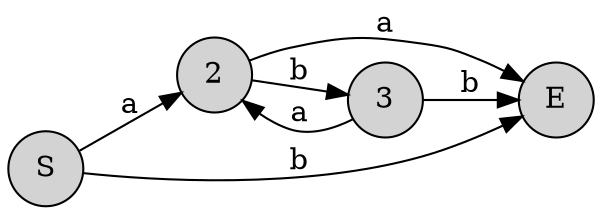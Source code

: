 
digraph {
rankdir=LR;
node [shape = circle; style = filled;];
0->2[label="a"];
0->1[label="b"];
2->1[label="a"];
2->3[label="b"];
3->2[label="a"];
3->1[label="b"];
0 [label="S";]
1 [label="E";]
2 [label="2";]
3 [label="3";]
}

